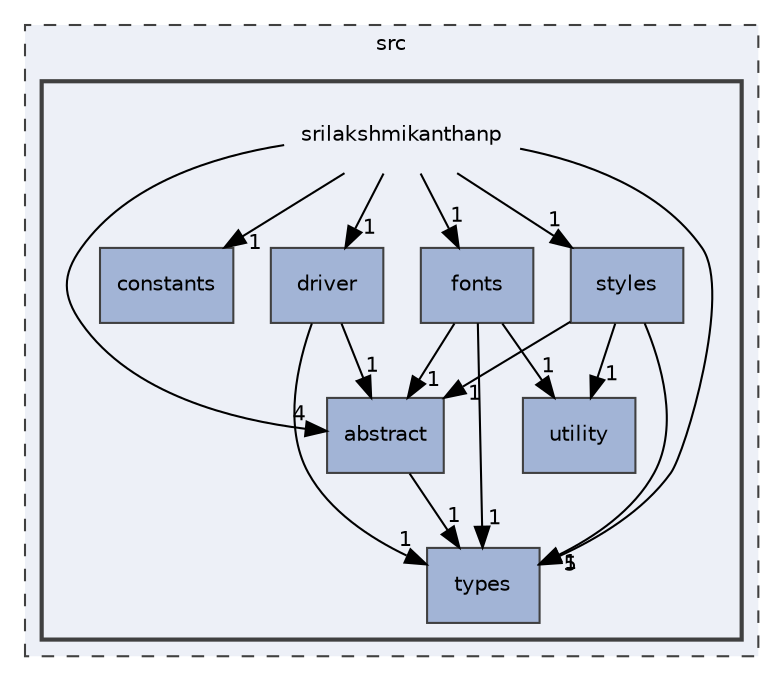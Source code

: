 digraph "D:/source/srilakshmikanthanp/libfiglet/src/srilakshmikanthanp"
{
 // LATEX_PDF_SIZE
  edge [fontname="Helvetica",fontsize="10",labelfontname="Helvetica",labelfontsize="10"];
  node [fontname="Helvetica",fontsize="10",shape=record];
  compound=true
  subgraph clusterdir_68267d1309a1af8e8297ef4c3efbcdba {
    graph [ bgcolor="#edf0f7", pencolor="grey25", style="filled,dashed,", label="src", fontname="Helvetica", fontsize="10", URL="dir_68267d1309a1af8e8297ef4c3efbcdba.html"]
  subgraph clusterdir_93f0c05ce9d266791f30f3a707625e27 {
    graph [ bgcolor="#edf0f7", pencolor="grey25", style="filled,bold,", label="", fontname="Helvetica", fontsize="10", URL="dir_93f0c05ce9d266791f30f3a707625e27.html"]
    dir_93f0c05ce9d266791f30f3a707625e27 [shape=plaintext, label="srilakshmikanthanp"];
  dir_808d01e0e6d7653322f2e957f0548f91 [shape=box, label="abstract", style="filled,", fillcolor="#a2b4d6", color="grey25", URL="dir_808d01e0e6d7653322f2e957f0548f91.html"];
  dir_0b875027c68538d25af766e192f2c5f8 [shape=box, label="constants", style="filled,", fillcolor="#a2b4d6", color="grey25", URL="dir_0b875027c68538d25af766e192f2c5f8.html"];
  dir_b6964a6d663be34873fa2c8556c9c521 [shape=box, label="driver", style="filled,", fillcolor="#a2b4d6", color="grey25", URL="dir_b6964a6d663be34873fa2c8556c9c521.html"];
  dir_53f94492b28f57e543438fac533f0c12 [shape=box, label="fonts", style="filled,", fillcolor="#a2b4d6", color="grey25", URL="dir_53f94492b28f57e543438fac533f0c12.html"];
  dir_cd05fae38db9cb251f120cb5c7f8ce5e [shape=box, label="styles", style="filled,", fillcolor="#a2b4d6", color="grey25", URL="dir_cd05fae38db9cb251f120cb5c7f8ce5e.html"];
  dir_e8fe6b248cc7ea74d1bc4678d5a547cd [shape=box, label="types", style="filled,", fillcolor="#a2b4d6", color="grey25", URL="dir_e8fe6b248cc7ea74d1bc4678d5a547cd.html"];
  dir_6e33c9fd847494bfdb2e93fd27cfbc2d [shape=box, label="utility", style="filled,", fillcolor="#a2b4d6", color="grey25", URL="dir_6e33c9fd847494bfdb2e93fd27cfbc2d.html"];
  }
  }
  dir_93f0c05ce9d266791f30f3a707625e27->dir_0b875027c68538d25af766e192f2c5f8 [headlabel="1", labeldistance=1.5 headhref="dir_000005_000001.html"];
  dir_93f0c05ce9d266791f30f3a707625e27->dir_53f94492b28f57e543438fac533f0c12 [headlabel="1", labeldistance=1.5 headhref="dir_000005_000003.html"];
  dir_93f0c05ce9d266791f30f3a707625e27->dir_808d01e0e6d7653322f2e957f0548f91 [headlabel="4", labeldistance=1.5 headhref="dir_000005_000000.html"];
  dir_93f0c05ce9d266791f30f3a707625e27->dir_b6964a6d663be34873fa2c8556c9c521 [headlabel="1", labeldistance=1.5 headhref="dir_000005_000002.html"];
  dir_93f0c05ce9d266791f30f3a707625e27->dir_cd05fae38db9cb251f120cb5c7f8ce5e [headlabel="1", labeldistance=1.5 headhref="dir_000005_000006.html"];
  dir_93f0c05ce9d266791f30f3a707625e27->dir_e8fe6b248cc7ea74d1bc4678d5a547cd [headlabel="5", labeldistance=1.5 headhref="dir_000005_000007.html"];
  dir_808d01e0e6d7653322f2e957f0548f91->dir_e8fe6b248cc7ea74d1bc4678d5a547cd [headlabel="1", labeldistance=1.5 headhref="dir_000000_000007.html"];
  dir_b6964a6d663be34873fa2c8556c9c521->dir_808d01e0e6d7653322f2e957f0548f91 [headlabel="1", labeldistance=1.5 headhref="dir_000002_000000.html"];
  dir_b6964a6d663be34873fa2c8556c9c521->dir_e8fe6b248cc7ea74d1bc4678d5a547cd [headlabel="1", labeldistance=1.5 headhref="dir_000002_000007.html"];
  dir_53f94492b28f57e543438fac533f0c12->dir_6e33c9fd847494bfdb2e93fd27cfbc2d [headlabel="1", labeldistance=1.5 headhref="dir_000003_000008.html"];
  dir_53f94492b28f57e543438fac533f0c12->dir_808d01e0e6d7653322f2e957f0548f91 [headlabel="1", labeldistance=1.5 headhref="dir_000003_000000.html"];
  dir_53f94492b28f57e543438fac533f0c12->dir_e8fe6b248cc7ea74d1bc4678d5a547cd [headlabel="1", labeldistance=1.5 headhref="dir_000003_000007.html"];
  dir_cd05fae38db9cb251f120cb5c7f8ce5e->dir_6e33c9fd847494bfdb2e93fd27cfbc2d [headlabel="1", labeldistance=1.5 headhref="dir_000006_000008.html"];
  dir_cd05fae38db9cb251f120cb5c7f8ce5e->dir_808d01e0e6d7653322f2e957f0548f91 [headlabel="1", labeldistance=1.5 headhref="dir_000006_000000.html"];
  dir_cd05fae38db9cb251f120cb5c7f8ce5e->dir_e8fe6b248cc7ea74d1bc4678d5a547cd [headlabel="1", labeldistance=1.5 headhref="dir_000006_000007.html"];
}
